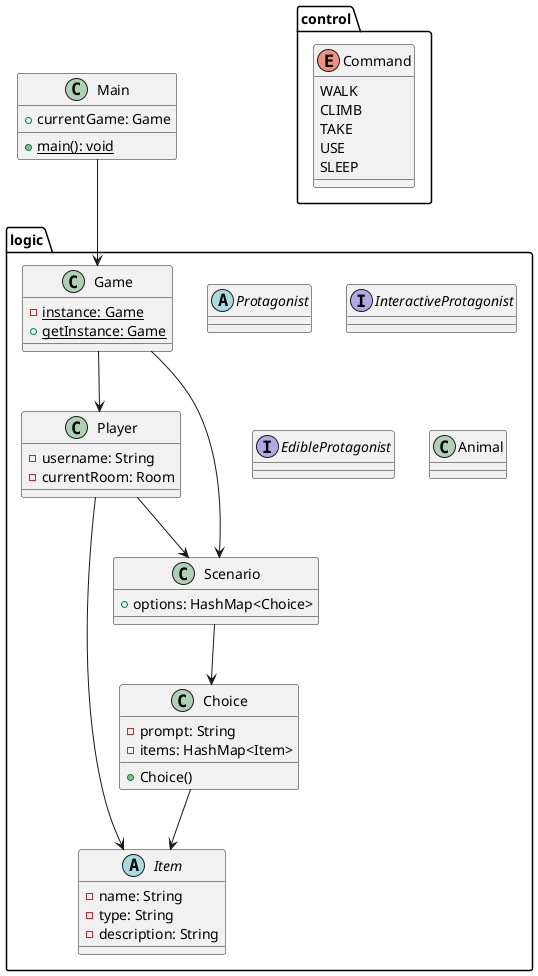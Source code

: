 @startuml

class Main {
    + {static} main(): void
    + currentGame: Game
}

enum control.Command {
    WALK
    CLIMB
    TAKE
    USE
    SLEEP
}

' Serializable Stuff
class logic.Game {
    - {static} instance: Game
    + {static} getInstance: Game
}

class logic.Player {
    - username: String
    - currentRoom: Room
}

logic.Player --> logic.Scenario
logic.Player --> logic.Item

abstract class logic.Protagonist {

}

interface logic.InteractiveProtagonist
interface logic.EdibleProtagonist

class logic.Animal {

}

abstract class logic.Item {
    - name: String
    - type: String
    - description: String
}

class logic.Scenario {
    + options: HashMap<Choice>
}

class logic.Choice {
    - prompt: String
    - items: HashMap<Item>

    + Choice()
}

Main --> logic.Game

logic.Game --> logic.Player
logic.Game --> logic.Scenario

'logic.Room <|-- logic.Scenario
logic.Scenario --> logic.Choice
logic.Choice --> logic.Item

@enduml